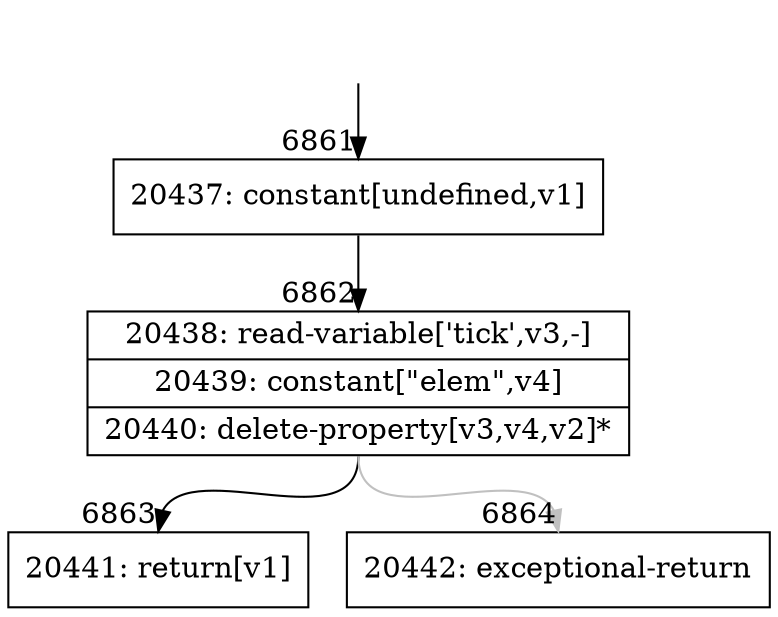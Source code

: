 digraph {
rankdir="TD"
BB_entry422[shape=none,label=""];
BB_entry422 -> BB6861 [tailport=s, headport=n, headlabel="    6861"]
BB6861 [shape=record label="{20437: constant[undefined,v1]}" ] 
BB6861 -> BB6862 [tailport=s, headport=n, headlabel="      6862"]
BB6862 [shape=record label="{20438: read-variable['tick',v3,-]|20439: constant[\"elem\",v4]|20440: delete-property[v3,v4,v2]*}" ] 
BB6862 -> BB6863 [tailport=s, headport=n, headlabel="      6863"]
BB6862 -> BB6864 [tailport=s, headport=n, color=gray, headlabel="      6864"]
BB6863 [shape=record label="{20441: return[v1]}" ] 
BB6864 [shape=record label="{20442: exceptional-return}" ] 
}
